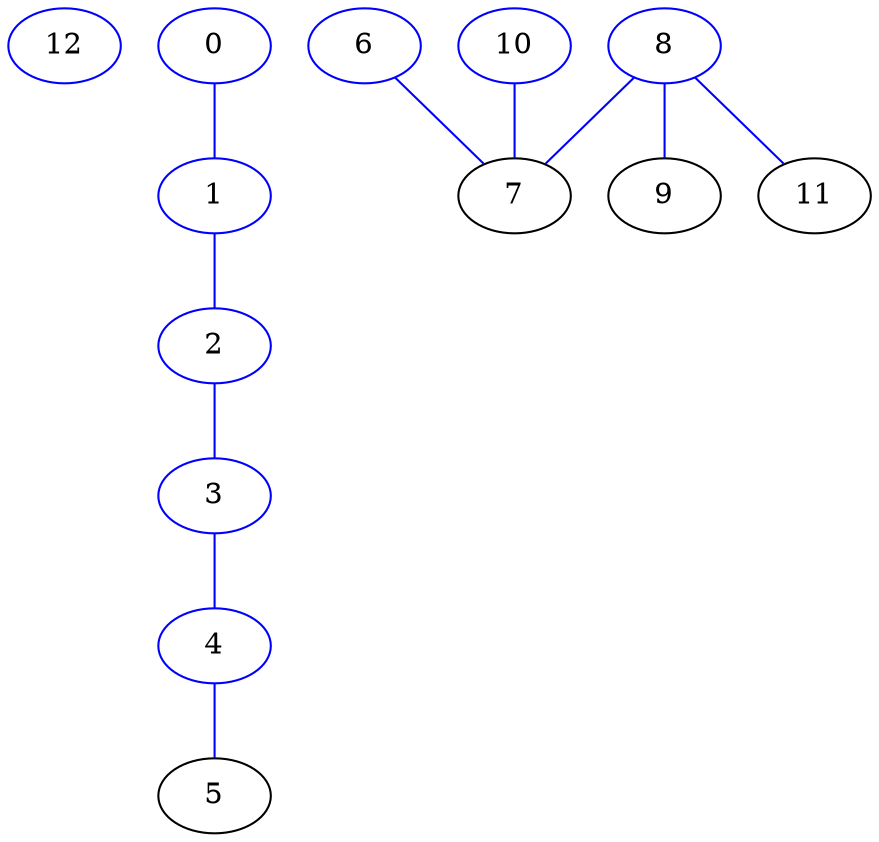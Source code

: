 strict graph "" {
	12	[color=blue];
	0	[color=blue];
	1	[color=blue];
	0 -- 1	[color=blue];
	2	[color=blue];
	1 -- 2	[color=blue];
	3	[color=blue];
	2 -- 3	[color=blue];
	4	[color=blue];
	3 -- 4	[color=blue];
	4 -- 5	[color=blue];
	6	[color=blue];
	6 -- 7	[color=blue];
	8	[color=blue];
	8 -- 7	[color=blue];
	8 -- 9	[color=blue];
	8 -- 11	[color=blue];
	10	[color=blue];
	10 -- 7	[color=blue];
}
